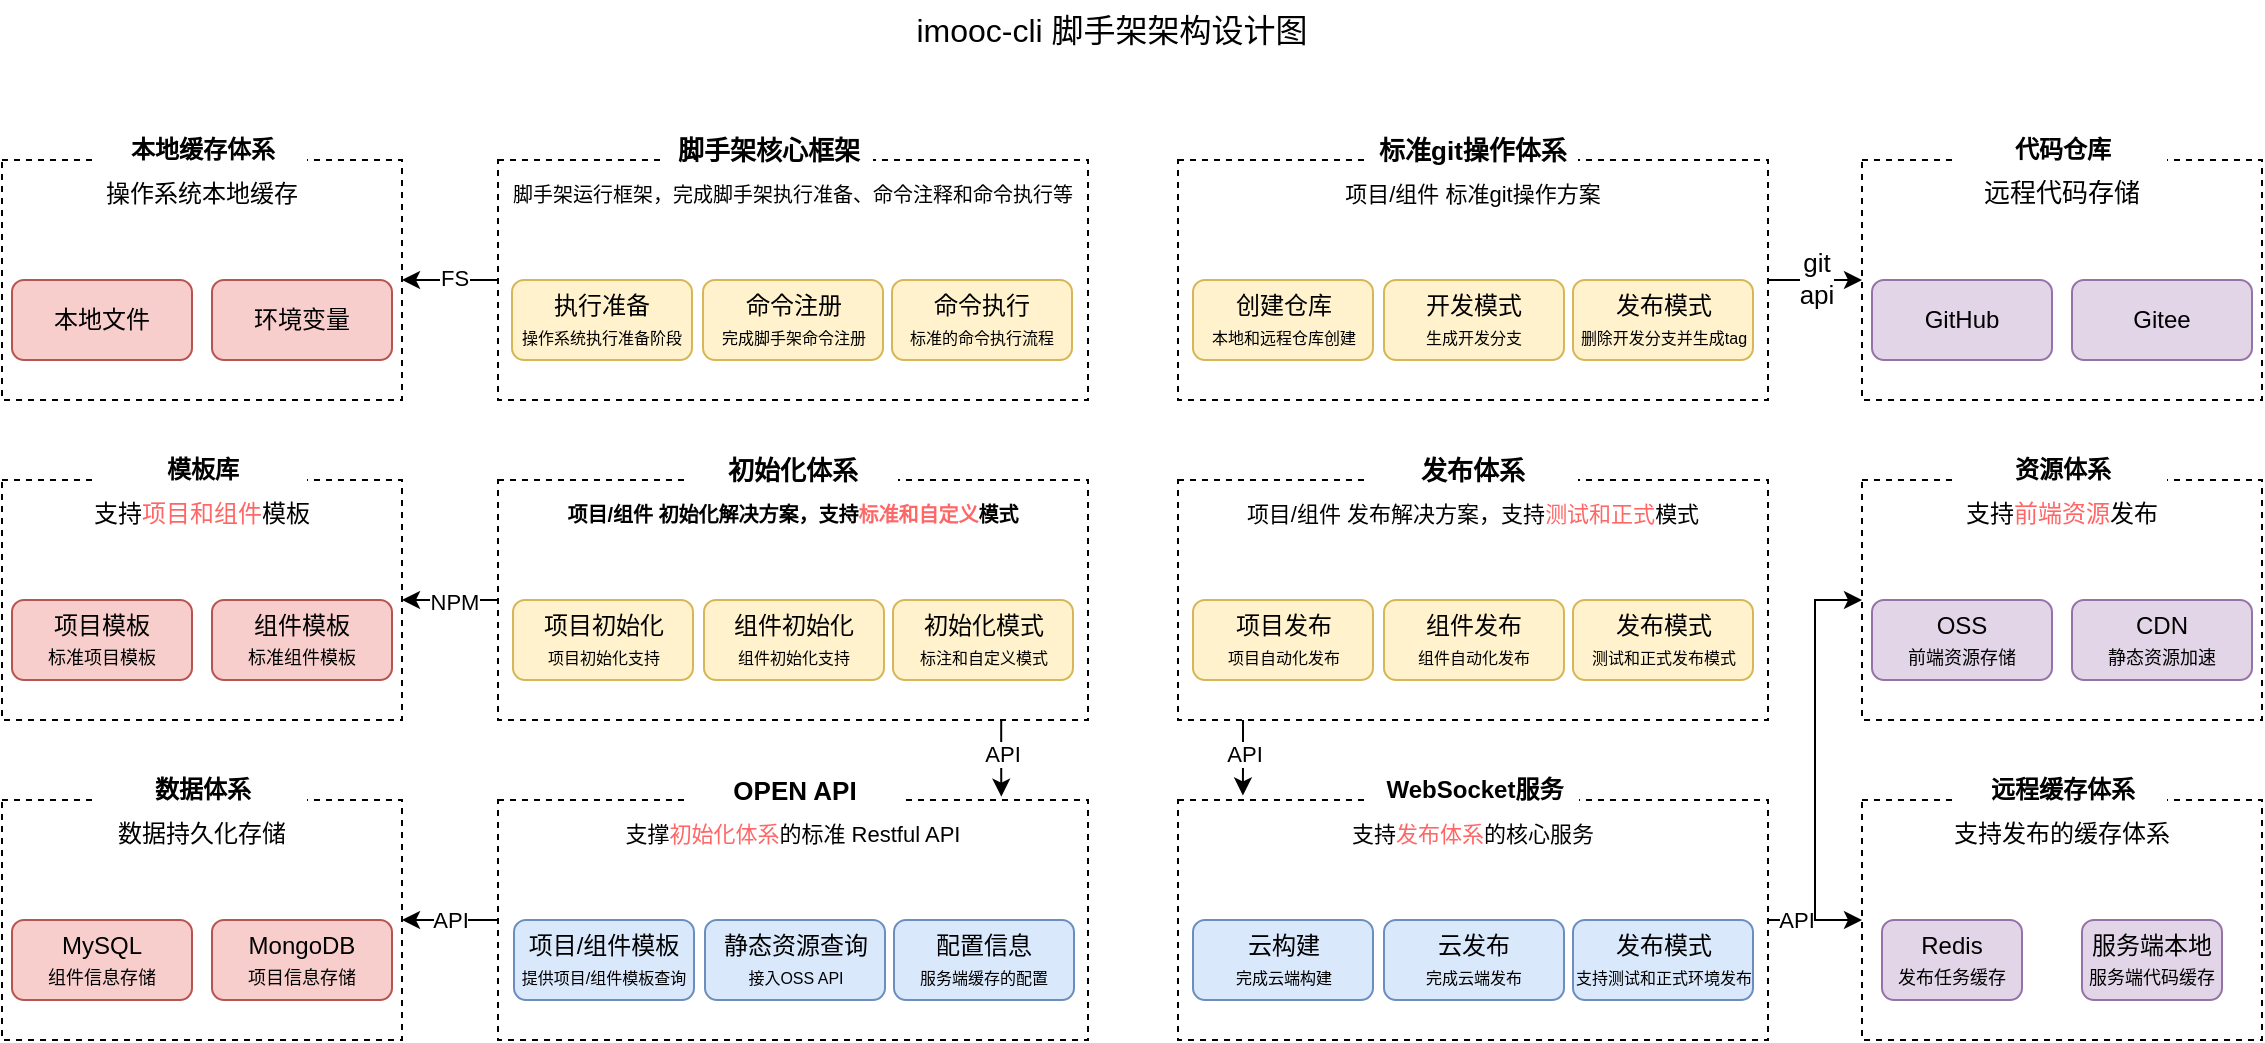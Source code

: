 <mxfile version="21.6.6" type="github">
  <diagram name="第 1 页" id="Rq-lW_FzmkAeFeIxuN0W">
    <mxGraphModel dx="2099" dy="813" grid="1" gridSize="10" guides="1" tooltips="1" connect="1" arrows="1" fold="1" page="1" pageScale="1" pageWidth="827" pageHeight="1169" math="0" shadow="0">
      <root>
        <mxCell id="0" />
        <mxCell id="1" parent="0" />
        <mxCell id="GA_nsESXNhZGokENO9sO-1" value="imooc-cli 脚手架架构设计图" style="text;html=1;strokeColor=none;fillColor=none;align=center;verticalAlign=middle;whiteSpace=wrap;rounded=0;fontSize=16;" parent="1" vertex="1">
          <mxGeometry x="270" y="40" width="250" height="30" as="geometry" />
        </mxCell>
        <mxCell id="GA_nsESXNhZGokENO9sO-43" style="edgeStyle=orthogonalEdgeStyle;rounded=0;orthogonalLoop=1;jettySize=auto;html=1;entryX=1;entryY=0.5;entryDx=0;entryDy=0;" parent="1" source="GA_nsESXNhZGokENO9sO-2" target="GA_nsESXNhZGokENO9sO-40" edge="1">
          <mxGeometry relative="1" as="geometry" />
        </mxCell>
        <mxCell id="GA_nsESXNhZGokENO9sO-49" value="FS" style="edgeLabel;html=1;align=center;verticalAlign=middle;resizable=0;points=[];" parent="GA_nsESXNhZGokENO9sO-43" vertex="1" connectable="0">
          <mxGeometry x="-0.055" y="-1" relative="1" as="geometry">
            <mxPoint as="offset" />
          </mxGeometry>
        </mxCell>
        <mxCell id="GA_nsESXNhZGokENO9sO-2" value="&lt;span style=&quot;font-weight: normal;&quot;&gt;&lt;font style=&quot;font-size: 10px;&quot;&gt;脚手架运行框架，完成脚手架执行准备、命令注释和命令执行等&lt;/font&gt;&lt;/span&gt;" style="rounded=0;whiteSpace=wrap;html=1;verticalAlign=top;fontSize=15;fontStyle=1;dashed=1;" parent="1" vertex="1">
          <mxGeometry x="88" y="120" width="295" height="120" as="geometry" />
        </mxCell>
        <mxCell id="GA_nsESXNhZGokENO9sO-29" style="edgeStyle=orthogonalEdgeStyle;rounded=0;orthogonalLoop=1;jettySize=auto;html=1;entryX=0;entryY=0.5;entryDx=0;entryDy=0;" parent="1" source="GA_nsESXNhZGokENO9sO-3" target="GA_nsESXNhZGokENO9sO-26" edge="1">
          <mxGeometry relative="1" as="geometry" />
        </mxCell>
        <mxCell id="GA_nsESXNhZGokENO9sO-30" value="&lt;font style=&quot;font-size: 13px;&quot;&gt;git&lt;br&gt;api&lt;/font&gt;" style="edgeLabel;html=1;align=center;verticalAlign=middle;resizable=0;points=[];" parent="GA_nsESXNhZGokENO9sO-29" vertex="1" connectable="0">
          <mxGeometry y="1" relative="1" as="geometry">
            <mxPoint as="offset" />
          </mxGeometry>
        </mxCell>
        <mxCell id="GA_nsESXNhZGokENO9sO-3" value="&lt;font style=&quot;font-weight: normal; font-size: 11px;&quot;&gt;项目/组件 标准git操作方案&lt;/font&gt;" style="rounded=0;whiteSpace=wrap;html=1;verticalAlign=top;fontSize=15;fontStyle=1;dashed=1;" parent="1" vertex="1">
          <mxGeometry x="428" y="120" width="295" height="120" as="geometry" />
        </mxCell>
        <mxCell id="GA_nsESXNhZGokENO9sO-47" style="edgeStyle=orthogonalEdgeStyle;rounded=0;orthogonalLoop=1;jettySize=auto;html=1;entryX=1;entryY=0.5;entryDx=0;entryDy=0;" parent="1" source="GA_nsESXNhZGokENO9sO-4" target="GA_nsESXNhZGokENO9sO-44" edge="1">
          <mxGeometry relative="1" as="geometry" />
        </mxCell>
        <mxCell id="GA_nsESXNhZGokENO9sO-50" value="NPM" style="edgeLabel;html=1;align=center;verticalAlign=middle;resizable=0;points=[];" parent="GA_nsESXNhZGokENO9sO-47" vertex="1" connectable="0">
          <mxGeometry x="-0.055" y="1" relative="1" as="geometry">
            <mxPoint as="offset" />
          </mxGeometry>
        </mxCell>
        <mxCell id="ClxgduEvFh_C7jAJKZhM-27" style="edgeStyle=orthogonalEdgeStyle;rounded=0;orthogonalLoop=1;jettySize=auto;html=1;entryX=0.853;entryY=-0.014;entryDx=0;entryDy=0;entryPerimeter=0;" edge="1" parent="1" source="GA_nsESXNhZGokENO9sO-4" target="GA_nsESXNhZGokENO9sO-6">
          <mxGeometry relative="1" as="geometry">
            <Array as="points">
              <mxPoint x="340" y="420" />
            </Array>
          </mxGeometry>
        </mxCell>
        <mxCell id="ClxgduEvFh_C7jAJKZhM-30" value="API" style="edgeLabel;html=1;align=center;verticalAlign=middle;resizable=0;points=[];" vertex="1" connectable="0" parent="ClxgduEvFh_C7jAJKZhM-27">
          <mxGeometry x="-0.147" relative="1" as="geometry">
            <mxPoint as="offset" />
          </mxGeometry>
        </mxCell>
        <mxCell id="GA_nsESXNhZGokENO9sO-4" value="&lt;font style=&quot;font-size: 10px;&quot;&gt;项目/组件 初始化解决方案，支持&lt;font color=&quot;#ff6666&quot;&gt;标准和自定义&lt;/font&gt;模式&lt;/font&gt;" style="rounded=0;whiteSpace=wrap;html=1;verticalAlign=top;fontSize=15;fontStyle=1;dashed=1;" parent="1" vertex="1">
          <mxGeometry x="88" y="280" width="295" height="120" as="geometry" />
        </mxCell>
        <mxCell id="ClxgduEvFh_C7jAJKZhM-31" style="edgeStyle=orthogonalEdgeStyle;rounded=0;orthogonalLoop=1;jettySize=auto;html=1;entryX=0.11;entryY=-0.019;entryDx=0;entryDy=0;entryPerimeter=0;" edge="1" parent="1" source="GA_nsESXNhZGokENO9sO-5" target="GA_nsESXNhZGokENO9sO-7">
          <mxGeometry relative="1" as="geometry">
            <Array as="points">
              <mxPoint x="460" y="420" />
            </Array>
          </mxGeometry>
        </mxCell>
        <mxCell id="ClxgduEvFh_C7jAJKZhM-32" value="API" style="edgeLabel;html=1;align=center;verticalAlign=middle;resizable=0;points=[];" vertex="1" connectable="0" parent="ClxgduEvFh_C7jAJKZhM-31">
          <mxGeometry x="-0.134" relative="1" as="geometry">
            <mxPoint as="offset" />
          </mxGeometry>
        </mxCell>
        <mxCell id="GA_nsESXNhZGokENO9sO-5" value="&lt;span style=&quot;font-weight: normal;&quot;&gt;&lt;font style=&quot;font-size: 11px;&quot;&gt;项目/组件 发布解决方案，支持&lt;font color=&quot;#ff6666&quot;&gt;测试和正式&lt;/font&gt;模式&lt;/font&gt;&lt;/span&gt;" style="rounded=0;whiteSpace=wrap;html=1;verticalAlign=top;fontSize=15;fontStyle=1;dashed=1;" parent="1" vertex="1">
          <mxGeometry x="428" y="280" width="295" height="120" as="geometry" />
        </mxCell>
        <mxCell id="GA_nsESXNhZGokENO9sO-55" value="API" style="edgeStyle=orthogonalEdgeStyle;rounded=0;orthogonalLoop=1;jettySize=auto;html=1;entryX=1;entryY=0.5;entryDx=0;entryDy=0;" parent="1" source="GA_nsESXNhZGokENO9sO-6" target="GA_nsESXNhZGokENO9sO-52" edge="1">
          <mxGeometry relative="1" as="geometry" />
        </mxCell>
        <mxCell id="GA_nsESXNhZGokENO9sO-6" value="&lt;span style=&quot;font-weight: normal;&quot;&gt;&lt;font style=&quot;font-size: 11px;&quot;&gt;支撑&lt;font color=&quot;#ff6666&quot;&gt;初始化体系&lt;/font&gt;的标准 Restful API&lt;/font&gt;&lt;/span&gt;" style="rounded=0;whiteSpace=wrap;html=1;verticalAlign=top;fontSize=15;fontStyle=1;dashed=1;" parent="1" vertex="1">
          <mxGeometry x="88" y="440" width="295" height="120" as="geometry" />
        </mxCell>
        <mxCell id="GA_nsESXNhZGokENO9sO-38" style="edgeStyle=orthogonalEdgeStyle;rounded=0;orthogonalLoop=1;jettySize=auto;html=1;entryX=0;entryY=0.5;entryDx=0;entryDy=0;" parent="1" source="GA_nsESXNhZGokENO9sO-7" target="GA_nsESXNhZGokENO9sO-35" edge="1">
          <mxGeometry relative="1" as="geometry" />
        </mxCell>
        <mxCell id="ClxgduEvFh_C7jAJKZhM-18" style="edgeStyle=orthogonalEdgeStyle;rounded=0;orthogonalLoop=1;jettySize=auto;html=1;entryX=0;entryY=0.5;entryDx=0;entryDy=0;" edge="1" parent="1" source="GA_nsESXNhZGokENO9sO-7" target="GA_nsESXNhZGokENO9sO-31">
          <mxGeometry relative="1" as="geometry">
            <mxPoint x="750" y="400.0" as="targetPoint" />
          </mxGeometry>
        </mxCell>
        <mxCell id="ClxgduEvFh_C7jAJKZhM-19" value="API" style="edgeLabel;html=1;align=center;verticalAlign=middle;resizable=0;points=[];" vertex="1" connectable="0" parent="ClxgduEvFh_C7jAJKZhM-18">
          <mxGeometry x="-0.866" relative="1" as="geometry">
            <mxPoint as="offset" />
          </mxGeometry>
        </mxCell>
        <mxCell id="GA_nsESXNhZGokENO9sO-7" value="&lt;span style=&quot;font-weight: normal; font-size: 11px;&quot;&gt;支持&lt;font style=&quot;font-size: 11px;&quot; color=&quot;#ff6666&quot;&gt;发布体系&lt;/font&gt;的核心服务&lt;/span&gt;" style="rounded=0;whiteSpace=wrap;html=1;verticalAlign=top;fontSize=15;fontStyle=1;dashed=1;" parent="1" vertex="1">
          <mxGeometry x="428" y="440" width="295" height="120" as="geometry" />
        </mxCell>
        <mxCell id="GA_nsESXNhZGokENO9sO-8" value="项目初始化&lt;br&gt;&lt;font style=&quot;font-size: 8px;&quot;&gt;项目初始化支持&lt;/font&gt;" style="rounded=1;whiteSpace=wrap;html=1;fillColor=#fff2cc;strokeColor=#d6b656;" parent="1" vertex="1">
          <mxGeometry x="95.5" y="340" width="90" height="40" as="geometry" />
        </mxCell>
        <mxCell id="GA_nsESXNhZGokENO9sO-9" value="组件初始化&lt;br&gt;&lt;font style=&quot;font-size: 8px;&quot;&gt;组件初始化支持&lt;/font&gt;" style="rounded=1;whiteSpace=wrap;html=1;fillColor=#fff2cc;strokeColor=#d6b656;" parent="1" vertex="1">
          <mxGeometry x="191" y="340" width="90" height="40" as="geometry" />
        </mxCell>
        <mxCell id="GA_nsESXNhZGokENO9sO-10" value="初始化模式&lt;br&gt;&lt;font style=&quot;font-size: 8px;&quot;&gt;标注和自定义模式&lt;/font&gt;" style="rounded=1;whiteSpace=wrap;html=1;fillColor=#fff2cc;strokeColor=#d6b656;" parent="1" vertex="1">
          <mxGeometry x="285.5" y="340" width="90" height="40" as="geometry" />
        </mxCell>
        <mxCell id="GA_nsESXNhZGokENO9sO-11" value="项目发布&lt;br&gt;&lt;font style=&quot;font-size: 8px;&quot;&gt;项目自动化发布&lt;/font&gt;" style="rounded=1;whiteSpace=wrap;html=1;fillColor=#fff2cc;strokeColor=#d6b656;" parent="1" vertex="1">
          <mxGeometry x="435.5" y="340" width="90" height="40" as="geometry" />
        </mxCell>
        <mxCell id="GA_nsESXNhZGokENO9sO-12" value="组件发布&lt;br&gt;&lt;font style=&quot;font-size: 8px;&quot;&gt;组件自动化发布&lt;/font&gt;" style="rounded=1;whiteSpace=wrap;html=1;fillColor=#fff2cc;strokeColor=#d6b656;" parent="1" vertex="1">
          <mxGeometry x="531" y="340" width="90" height="40" as="geometry" />
        </mxCell>
        <mxCell id="GA_nsESXNhZGokENO9sO-13" value="发布模式&lt;br&gt;&lt;font style=&quot;font-size: 8px;&quot;&gt;测试和正式发布模式&lt;/font&gt;" style="rounded=1;whiteSpace=wrap;html=1;fillColor=#fff2cc;strokeColor=#d6b656;" parent="1" vertex="1">
          <mxGeometry x="625.5" y="340" width="90" height="40" as="geometry" />
        </mxCell>
        <mxCell id="GA_nsESXNhZGokENO9sO-14" value="云构建&lt;br&gt;&lt;font style=&quot;font-size: 8px;&quot;&gt;完成云端构建&lt;/font&gt;" style="rounded=1;whiteSpace=wrap;html=1;fillColor=#dae8fc;strokeColor=#6c8ebf;" parent="1" vertex="1">
          <mxGeometry x="435.5" y="500" width="90" height="40" as="geometry" />
        </mxCell>
        <mxCell id="GA_nsESXNhZGokENO9sO-15" value="云发布&lt;br&gt;&lt;font style=&quot;font-size: 8px;&quot;&gt;完成云端发布&lt;/font&gt;" style="rounded=1;whiteSpace=wrap;html=1;fillColor=#dae8fc;strokeColor=#6c8ebf;" parent="1" vertex="1">
          <mxGeometry x="531" y="500" width="90" height="40" as="geometry" />
        </mxCell>
        <mxCell id="GA_nsESXNhZGokENO9sO-16" value="发布模式&lt;br&gt;&lt;font style=&quot;font-size: 8px;&quot;&gt;支持测试和正式环境发布&lt;/font&gt;" style="rounded=1;whiteSpace=wrap;html=1;fillColor=#dae8fc;strokeColor=#6c8ebf;" parent="1" vertex="1">
          <mxGeometry x="625.5" y="500" width="90" height="40" as="geometry" />
        </mxCell>
        <mxCell id="GA_nsESXNhZGokENO9sO-17" value="静态资源查询&lt;br&gt;&lt;font style=&quot;font-size: 8px;&quot;&gt;接入OSS API&lt;/font&gt;" style="rounded=1;whiteSpace=wrap;html=1;fillColor=#dae8fc;strokeColor=#6c8ebf;" parent="1" vertex="1">
          <mxGeometry x="191.5" y="500" width="90" height="40" as="geometry" />
        </mxCell>
        <mxCell id="GA_nsESXNhZGokENO9sO-18" value="配置信息&lt;br&gt;&lt;font style=&quot;font-size: 8px;&quot;&gt;服务端缓存的配置&lt;/font&gt;" style="rounded=1;whiteSpace=wrap;html=1;fillColor=#dae8fc;strokeColor=#6c8ebf;" parent="1" vertex="1">
          <mxGeometry x="286" y="500" width="90" height="40" as="geometry" />
        </mxCell>
        <mxCell id="GA_nsESXNhZGokENO9sO-19" value="项目/组件模板&lt;br&gt;&lt;font style=&quot;font-size: 8px;&quot;&gt;提供项目/组件模板查询&lt;/font&gt;" style="rounded=1;whiteSpace=wrap;html=1;fillColor=#dae8fc;strokeColor=#6c8ebf;" parent="1" vertex="1">
          <mxGeometry x="96" y="500" width="90" height="40" as="geometry" />
        </mxCell>
        <mxCell id="GA_nsESXNhZGokENO9sO-20" value="创建仓库&lt;br&gt;&lt;font style=&quot;font-size: 8px;&quot;&gt;本地和远程仓库创建&lt;/font&gt;" style="rounded=1;whiteSpace=wrap;html=1;fillColor=#fff2cc;strokeColor=#d6b656;" parent="1" vertex="1">
          <mxGeometry x="435.5" y="180" width="90" height="40" as="geometry" />
        </mxCell>
        <mxCell id="GA_nsESXNhZGokENO9sO-21" value="开发模式&lt;br&gt;&lt;font style=&quot;font-size: 8px;&quot;&gt;生成开发分支&lt;/font&gt;" style="rounded=1;whiteSpace=wrap;html=1;fillColor=#fff2cc;strokeColor=#d6b656;" parent="1" vertex="1">
          <mxGeometry x="531" y="180" width="90" height="40" as="geometry" />
        </mxCell>
        <mxCell id="GA_nsESXNhZGokENO9sO-22" value="发布模式&lt;br&gt;&lt;font style=&quot;font-size: 8px;&quot;&gt;删除开发分支并生成tag&lt;/font&gt;" style="rounded=1;whiteSpace=wrap;html=1;fillColor=#fff2cc;strokeColor=#d6b656;" parent="1" vertex="1">
          <mxGeometry x="625.5" y="180" width="90" height="40" as="geometry" />
        </mxCell>
        <mxCell id="GA_nsESXNhZGokENO9sO-23" value="执行准备&lt;br&gt;&lt;font style=&quot;font-size: 8px;&quot;&gt;操作系统执行准备阶段&lt;/font&gt;" style="rounded=1;whiteSpace=wrap;html=1;fillColor=#fff2cc;strokeColor=#d6b656;" parent="1" vertex="1">
          <mxGeometry x="95" y="180" width="90" height="40" as="geometry" />
        </mxCell>
        <mxCell id="GA_nsESXNhZGokENO9sO-24" value="命令执行&lt;br&gt;&lt;font style=&quot;font-size: 8px;&quot;&gt;标准的命令执行流程&lt;/font&gt;" style="rounded=1;whiteSpace=wrap;html=1;fillColor=#fff2cc;strokeColor=#d6b656;" parent="1" vertex="1">
          <mxGeometry x="285" y="180" width="90" height="40" as="geometry" />
        </mxCell>
        <mxCell id="GA_nsESXNhZGokENO9sO-25" value="命令注册&lt;br&gt;&lt;font style=&quot;font-size: 8px;&quot;&gt;完成脚手架命令注册&lt;/font&gt;" style="rounded=1;whiteSpace=wrap;html=1;fillColor=#fff2cc;strokeColor=#d6b656;" parent="1" vertex="1">
          <mxGeometry x="190.5" y="180" width="90" height="40" as="geometry" />
        </mxCell>
        <mxCell id="GA_nsESXNhZGokENO9sO-26" value="&lt;span style=&quot;font-weight: normal;&quot;&gt;&lt;font style=&quot;font-size: 13px;&quot;&gt;远程代码存储&lt;/font&gt;&lt;/span&gt;" style="rounded=0;whiteSpace=wrap;html=1;verticalAlign=top;fontSize=15;fontStyle=1;dashed=1;" parent="1" vertex="1">
          <mxGeometry x="770" y="120" width="200" height="120" as="geometry" />
        </mxCell>
        <mxCell id="GA_nsESXNhZGokENO9sO-27" value="GitHub" style="rounded=1;whiteSpace=wrap;html=1;fillColor=#e1d5e7;strokeColor=#9673a6;" parent="1" vertex="1">
          <mxGeometry x="775" y="180" width="90" height="40" as="geometry" />
        </mxCell>
        <mxCell id="GA_nsESXNhZGokENO9sO-28" value="Gitee" style="rounded=1;whiteSpace=wrap;html=1;fillColor=#e1d5e7;strokeColor=#9673a6;" parent="1" vertex="1">
          <mxGeometry x="875" y="180" width="90" height="40" as="geometry" />
        </mxCell>
        <mxCell id="GA_nsESXNhZGokENO9sO-31" value="&lt;span style=&quot;font-weight: normal;&quot;&gt;&lt;font style=&quot;font-size: 12px;&quot;&gt;支持&lt;font color=&quot;#ff6666&quot;&gt;前端资源&lt;/font&gt;发布&lt;/font&gt;&lt;/span&gt;" style="rounded=0;whiteSpace=wrap;html=1;verticalAlign=top;fontSize=15;fontStyle=1;dashed=1;" parent="1" vertex="1">
          <mxGeometry x="770" y="280" width="200" height="120" as="geometry" />
        </mxCell>
        <mxCell id="GA_nsESXNhZGokENO9sO-32" value="OSS&lt;br&gt;&lt;font style=&quot;font-size: 9px;&quot;&gt;前端资源存储&lt;/font&gt;" style="rounded=1;whiteSpace=wrap;html=1;fillColor=#e1d5e7;strokeColor=#9673a6;" parent="1" vertex="1">
          <mxGeometry x="775" y="340" width="90" height="40" as="geometry" />
        </mxCell>
        <mxCell id="GA_nsESXNhZGokENO9sO-33" value="CDN&lt;br&gt;&lt;font style=&quot;font-size: 9px;&quot;&gt;静态资源加速&lt;/font&gt;" style="rounded=1;whiteSpace=wrap;html=1;fillColor=#e1d5e7;strokeColor=#9673a6;" parent="1" vertex="1">
          <mxGeometry x="875" y="340" width="90" height="40" as="geometry" />
        </mxCell>
        <mxCell id="GA_nsESXNhZGokENO9sO-35" value="&lt;span style=&quot;font-weight: normal;&quot;&gt;&lt;font style=&quot;font-size: 12px;&quot;&gt;支持发布的缓存体系&lt;/font&gt;&lt;/span&gt;" style="rounded=0;whiteSpace=wrap;html=1;verticalAlign=top;fontSize=15;fontStyle=1;dashed=1;" parent="1" vertex="1">
          <mxGeometry x="770" y="440" width="200" height="120" as="geometry" />
        </mxCell>
        <mxCell id="GA_nsESXNhZGokENO9sO-36" value="Redis&lt;br&gt;&lt;font style=&quot;font-size: 9px;&quot;&gt;发布任务缓存&lt;/font&gt;" style="rounded=1;whiteSpace=wrap;html=1;fillColor=#e1d5e7;strokeColor=#9673a6;" parent="1" vertex="1">
          <mxGeometry x="780" y="500" width="70" height="40" as="geometry" />
        </mxCell>
        <mxCell id="GA_nsESXNhZGokENO9sO-37" value="服务端本地&lt;br&gt;&lt;font style=&quot;font-size: 9px;&quot;&gt;服务端代码缓存&lt;/font&gt;" style="rounded=1;whiteSpace=wrap;html=1;fillColor=#e1d5e7;strokeColor=#9673a6;" parent="1" vertex="1">
          <mxGeometry x="880" y="500" width="70" height="40" as="geometry" />
        </mxCell>
        <mxCell id="GA_nsESXNhZGokENO9sO-40" value="&lt;span style=&quot;font-weight: normal;&quot;&gt;&lt;font style=&quot;font-size: 12px;&quot;&gt;操作系统本地缓存&lt;/font&gt;&lt;/span&gt;" style="rounded=0;whiteSpace=wrap;html=1;verticalAlign=top;fontSize=15;fontStyle=1;dashed=1;" parent="1" vertex="1">
          <mxGeometry x="-160" y="120" width="200" height="120" as="geometry" />
        </mxCell>
        <mxCell id="GA_nsESXNhZGokENO9sO-41" value="本地文件" style="rounded=1;whiteSpace=wrap;html=1;fillColor=#f8cecc;strokeColor=#b85450;" parent="1" vertex="1">
          <mxGeometry x="-155" y="180" width="90" height="40" as="geometry" />
        </mxCell>
        <mxCell id="GA_nsESXNhZGokENO9sO-42" value="环境变量" style="rounded=1;whiteSpace=wrap;html=1;fillColor=#f8cecc;strokeColor=#b85450;" parent="1" vertex="1">
          <mxGeometry x="-55" y="180" width="90" height="40" as="geometry" />
        </mxCell>
        <mxCell id="GA_nsESXNhZGokENO9sO-44" value="&lt;span style=&quot;font-weight: normal;&quot;&gt;&lt;font style=&quot;font-size: 12px;&quot;&gt;支持&lt;font color=&quot;#ff6666&quot;&gt;项目和组件&lt;/font&gt;模板&lt;/font&gt;&lt;/span&gt;" style="rounded=0;whiteSpace=wrap;html=1;verticalAlign=top;fontSize=15;fontStyle=1;dashed=1;" parent="1" vertex="1">
          <mxGeometry x="-160" y="280" width="200" height="120" as="geometry" />
        </mxCell>
        <mxCell id="GA_nsESXNhZGokENO9sO-45" value="项目模板&lt;br&gt;&lt;font style=&quot;font-size: 9px;&quot;&gt;标准项目模板&lt;/font&gt;" style="rounded=1;whiteSpace=wrap;html=1;fillColor=#f8cecc;strokeColor=#b85450;" parent="1" vertex="1">
          <mxGeometry x="-155" y="340" width="90" height="40" as="geometry" />
        </mxCell>
        <mxCell id="GA_nsESXNhZGokENO9sO-46" value="组件模板&lt;br&gt;&lt;font style=&quot;font-size: 9px;&quot;&gt;标准组件模板&lt;/font&gt;" style="rounded=1;whiteSpace=wrap;html=1;fillColor=#f8cecc;strokeColor=#b85450;" parent="1" vertex="1">
          <mxGeometry x="-55" y="340" width="90" height="40" as="geometry" />
        </mxCell>
        <mxCell id="GA_nsESXNhZGokENO9sO-52" value="&lt;span style=&quot;font-weight: normal;&quot;&gt;&lt;font style=&quot;font-size: 12px;&quot;&gt;数据持久化存储&lt;/font&gt;&lt;/span&gt;" style="rounded=0;whiteSpace=wrap;html=1;verticalAlign=top;fontSize=15;fontStyle=1;dashed=1;" parent="1" vertex="1">
          <mxGeometry x="-160" y="440" width="200" height="120" as="geometry" />
        </mxCell>
        <mxCell id="GA_nsESXNhZGokENO9sO-53" value="MySQL&lt;br&gt;&lt;font style=&quot;font-size: 9px;&quot;&gt;组件信息存储&lt;/font&gt;" style="rounded=1;whiteSpace=wrap;html=1;fillColor=#f8cecc;strokeColor=#b85450;" parent="1" vertex="1">
          <mxGeometry x="-155" y="500" width="90" height="40" as="geometry" />
        </mxCell>
        <mxCell id="GA_nsESXNhZGokENO9sO-54" value="MongoDB&lt;br&gt;&lt;font style=&quot;font-size: 9px;&quot;&gt;项目信息存储&lt;/font&gt;" style="rounded=1;whiteSpace=wrap;html=1;fillColor=#f8cecc;strokeColor=#b85450;" parent="1" vertex="1">
          <mxGeometry x="-55" y="500" width="90" height="40" as="geometry" />
        </mxCell>
        <mxCell id="ClxgduEvFh_C7jAJKZhM-2" value="&lt;font style=&quot;font-size: 13px;&quot;&gt;&lt;b&gt;脚手架核心框架&lt;/b&gt;&lt;/font&gt;" style="whiteSpace=wrap;html=1;strokeColor=none;" vertex="1" parent="1">
          <mxGeometry x="170.5" y="100" width="105" height="30" as="geometry" />
        </mxCell>
        <mxCell id="ClxgduEvFh_C7jAJKZhM-3" value="&lt;font style=&quot;font-size: 13px;&quot;&gt;&lt;b&gt;标准git操作体系&lt;/b&gt;&lt;/font&gt;" style="whiteSpace=wrap;html=1;strokeColor=none;" vertex="1" parent="1">
          <mxGeometry x="523" y="100" width="105" height="30" as="geometry" />
        </mxCell>
        <mxCell id="ClxgduEvFh_C7jAJKZhM-4" value="&lt;font style=&quot;font-size: 13px;&quot;&gt;&lt;b&gt;发布体系&lt;/b&gt;&lt;/font&gt;" style="whiteSpace=wrap;html=1;strokeColor=none;" vertex="1" parent="1">
          <mxGeometry x="523" y="260" width="105" height="30" as="geometry" />
        </mxCell>
        <mxCell id="ClxgduEvFh_C7jAJKZhM-7" value="&lt;b&gt;&lt;font style=&quot;font-size: 13px;&quot;&gt;初始化体系&lt;/font&gt;&lt;/b&gt;" style="whiteSpace=wrap;html=1;strokeColor=none;" vertex="1" parent="1">
          <mxGeometry x="183" y="260" width="105" height="30" as="geometry" />
        </mxCell>
        <mxCell id="ClxgduEvFh_C7jAJKZhM-11" value="&lt;b&gt;&lt;font style=&quot;font-size: 13px;&quot;&gt;OPEN API&lt;/font&gt;&lt;/b&gt;" style="whiteSpace=wrap;html=1;strokeColor=none;" vertex="1" parent="1">
          <mxGeometry x="184" y="420" width="105" height="30" as="geometry" />
        </mxCell>
        <mxCell id="ClxgduEvFh_C7jAJKZhM-12" value="&lt;b&gt;WebSocket服务&lt;/b&gt;" style="whiteSpace=wrap;html=1;strokeColor=none;" vertex="1" parent="1">
          <mxGeometry x="523.5" y="420" width="105" height="30" as="geometry" />
        </mxCell>
        <mxCell id="ClxgduEvFh_C7jAJKZhM-13" value="&lt;b&gt;代码仓库&lt;/b&gt;" style="whiteSpace=wrap;html=1;strokeColor=none;" vertex="1" parent="1">
          <mxGeometry x="817.5" y="100" width="105" height="30" as="geometry" />
        </mxCell>
        <mxCell id="ClxgduEvFh_C7jAJKZhM-14" value="&lt;b&gt;资源体系&lt;/b&gt;" style="whiteSpace=wrap;html=1;strokeColor=none;" vertex="1" parent="1">
          <mxGeometry x="817.5" y="260" width="105" height="30" as="geometry" />
        </mxCell>
        <mxCell id="ClxgduEvFh_C7jAJKZhM-17" value="&lt;b&gt;远程缓存体系&lt;/b&gt;" style="whiteSpace=wrap;html=1;strokeColor=none;" vertex="1" parent="1">
          <mxGeometry x="817.5" y="420" width="105" height="30" as="geometry" />
        </mxCell>
        <mxCell id="ClxgduEvFh_C7jAJKZhM-20" value="&lt;b&gt;本地缓存体系&lt;/b&gt;" style="whiteSpace=wrap;html=1;strokeColor=none;" vertex="1" parent="1">
          <mxGeometry x="-112.5" y="100" width="105" height="30" as="geometry" />
        </mxCell>
        <mxCell id="ClxgduEvFh_C7jAJKZhM-21" value="&lt;b&gt;模板库&lt;/b&gt;" style="whiteSpace=wrap;html=1;strokeColor=none;" vertex="1" parent="1">
          <mxGeometry x="-112.5" y="260" width="105" height="30" as="geometry" />
        </mxCell>
        <mxCell id="ClxgduEvFh_C7jAJKZhM-22" value="&lt;b&gt;数据体系&lt;/b&gt;" style="whiteSpace=wrap;html=1;strokeColor=none;" vertex="1" parent="1">
          <mxGeometry x="-112.5" y="420" width="105" height="30" as="geometry" />
        </mxCell>
      </root>
    </mxGraphModel>
  </diagram>
</mxfile>
